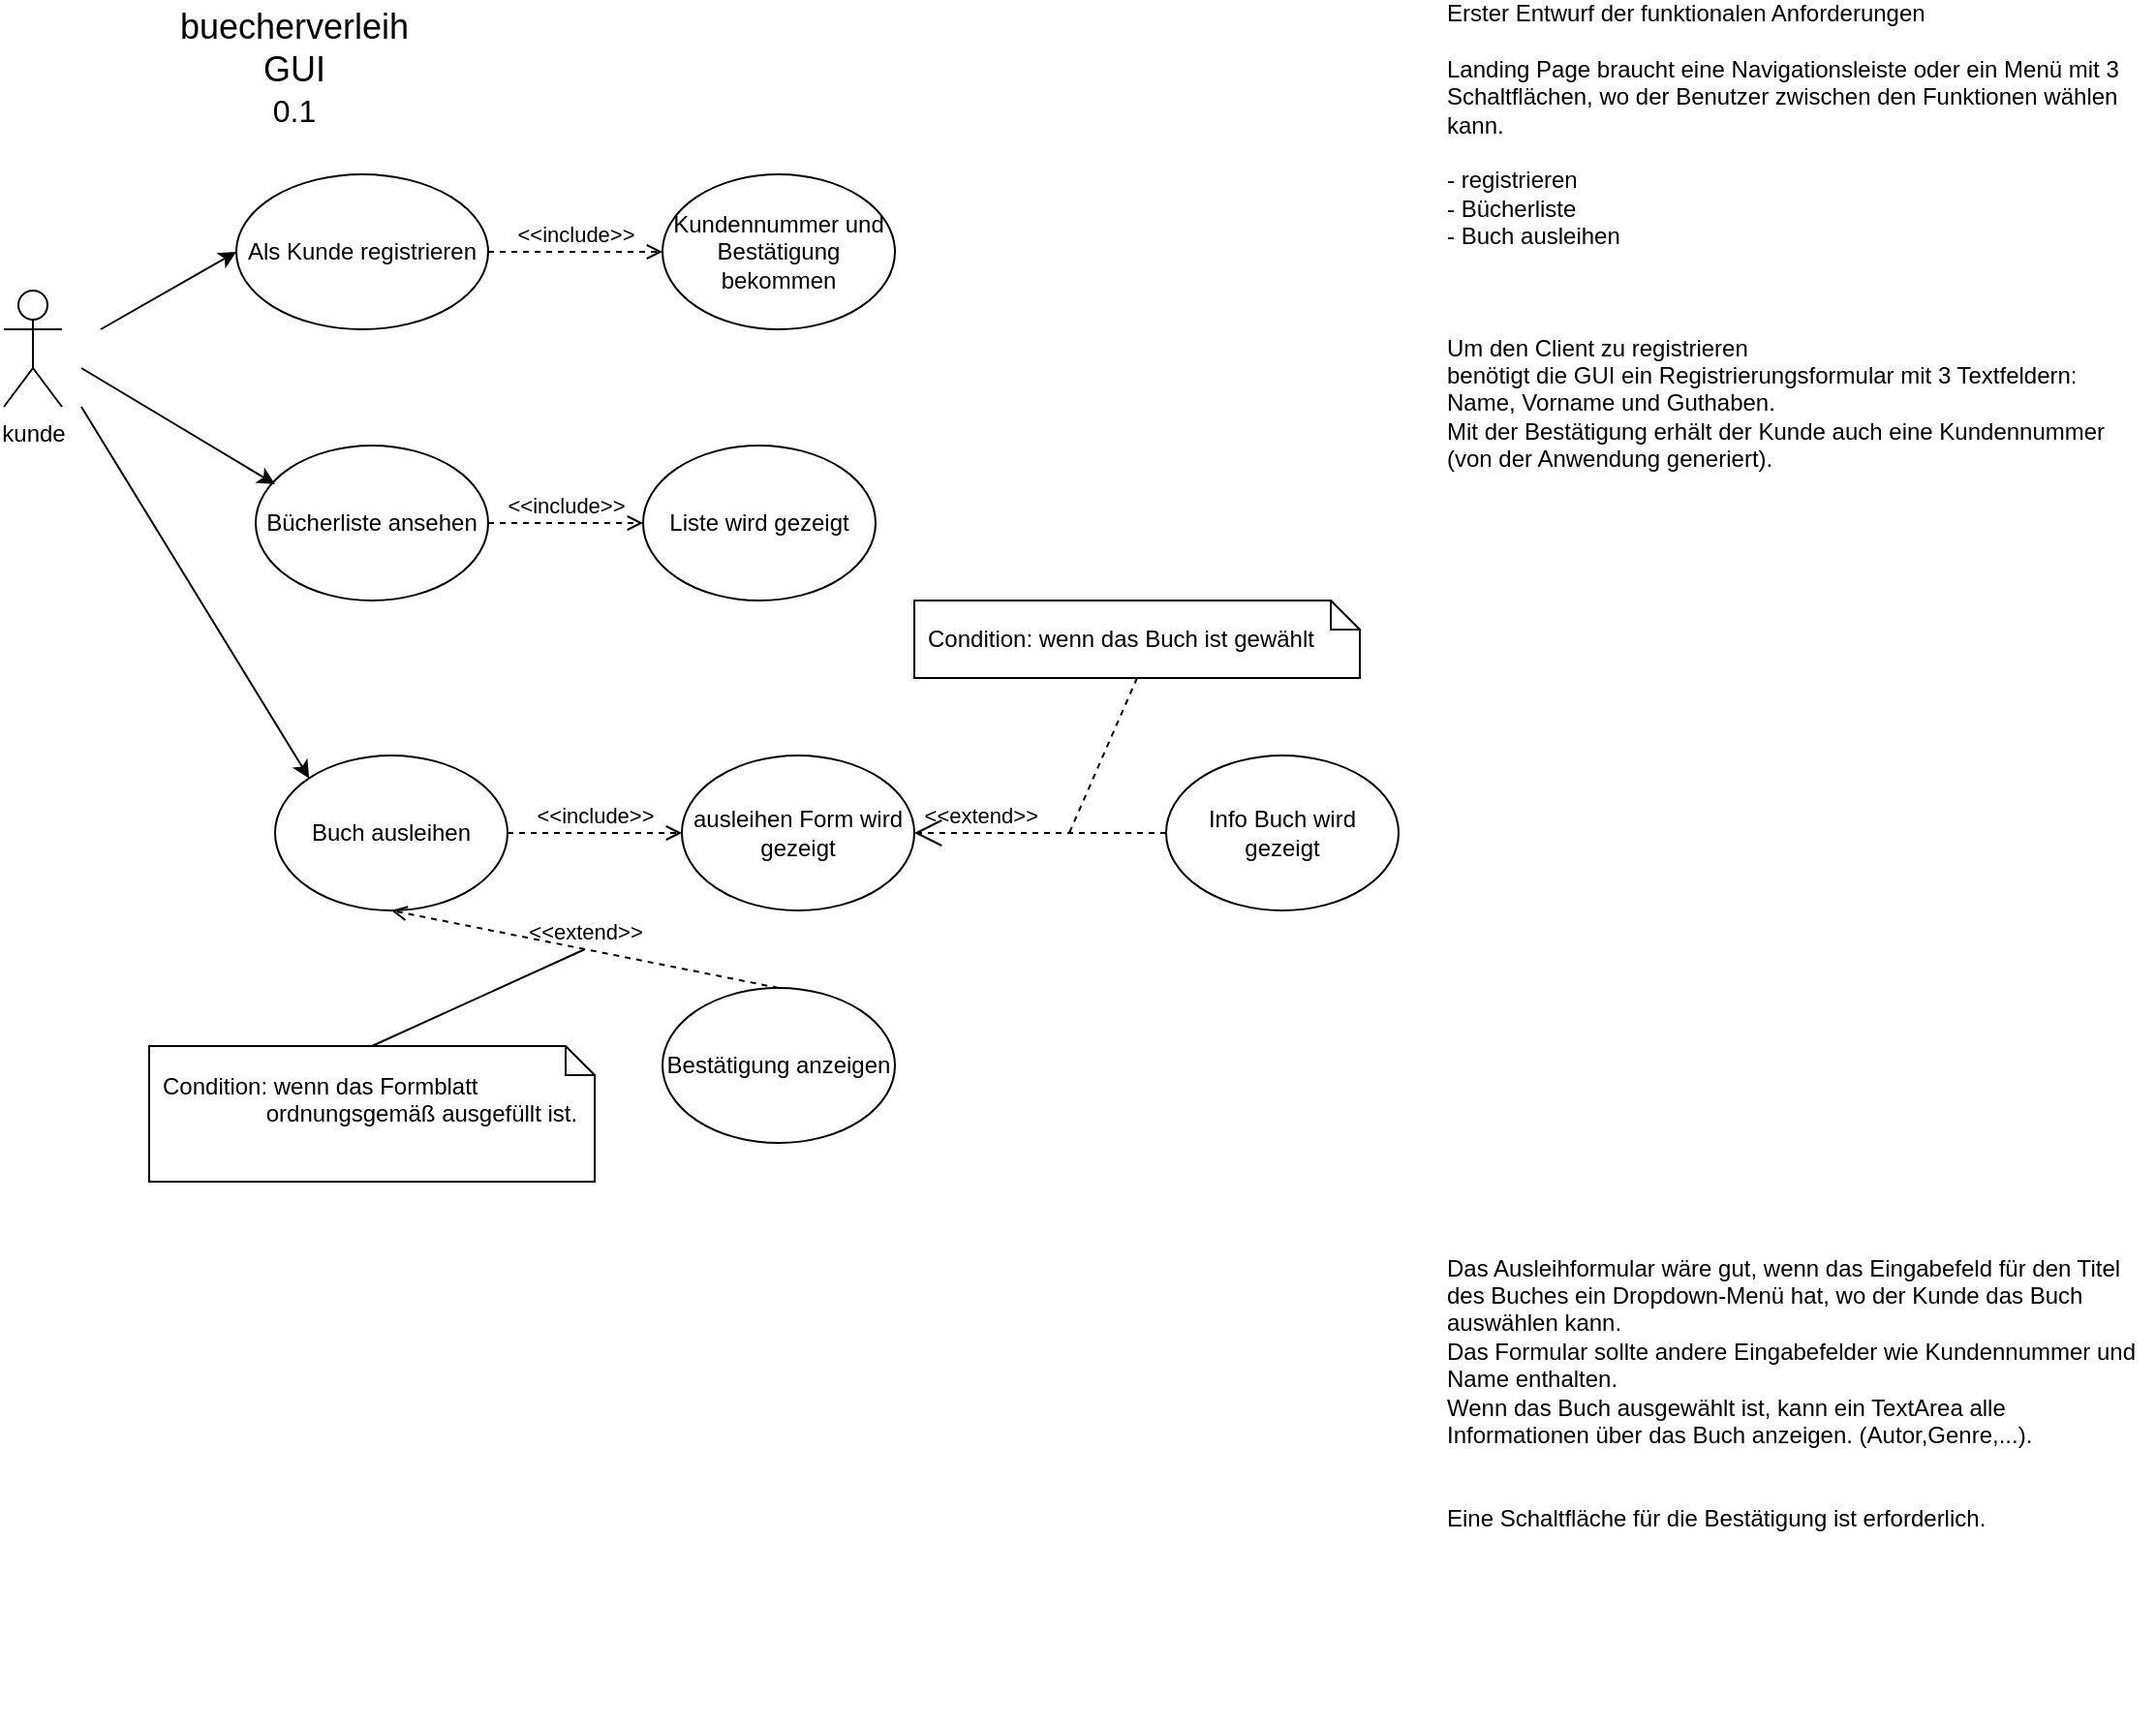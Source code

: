 <mxfile version="22.0.0" type="device">
  <diagram name="Seite-1" id="uxTLcfkTgohi3he8zT08">
    <mxGraphModel dx="712" dy="765" grid="1" gridSize="10" guides="1" tooltips="1" connect="1" arrows="1" fold="1" page="1" pageScale="1" pageWidth="827" pageHeight="1169" math="0" shadow="0">
      <root>
        <mxCell id="0" />
        <mxCell id="1" parent="0" />
        <mxCell id="-Hhe_IaTKdPIlDTNNeOO-1" value="&lt;div&gt;kunde&lt;/div&gt;&lt;div&gt;&lt;br&gt;&lt;/div&gt;" style="shape=umlActor;verticalLabelPosition=bottom;verticalAlign=top;html=1;" vertex="1" parent="1">
          <mxGeometry x="30" y="250" width="30" height="60" as="geometry" />
        </mxCell>
        <mxCell id="-Hhe_IaTKdPIlDTNNeOO-2" value="Als Kunde registrieren" style="ellipse;whiteSpace=wrap;html=1;" vertex="1" parent="1">
          <mxGeometry x="150" y="190" width="130" height="80" as="geometry" />
        </mxCell>
        <mxCell id="-Hhe_IaTKdPIlDTNNeOO-4" value="" style="endArrow=classic;html=1;rounded=0;entryX=0;entryY=0.5;entryDx=0;entryDy=0;" edge="1" parent="1" target="-Hhe_IaTKdPIlDTNNeOO-2">
          <mxGeometry width="50" height="50" relative="1" as="geometry">
            <mxPoint x="80" y="270" as="sourcePoint" />
            <mxPoint x="280" y="380" as="targetPoint" />
          </mxGeometry>
        </mxCell>
        <mxCell id="-Hhe_IaTKdPIlDTNNeOO-5" value="Kundennummer und Bestätigung bekommen" style="ellipse;whiteSpace=wrap;html=1;" vertex="1" parent="1">
          <mxGeometry x="370" y="190" width="120" height="80" as="geometry" />
        </mxCell>
        <mxCell id="-Hhe_IaTKdPIlDTNNeOO-6" value="&amp;lt;&amp;lt;include&amp;gt;&amp;gt;" style="html=1;verticalAlign=bottom;labelBackgroundColor=none;endArrow=open;endFill=0;dashed=1;rounded=0;exitX=1;exitY=0.5;exitDx=0;exitDy=0;entryX=0;entryY=0.5;entryDx=0;entryDy=0;" edge="1" parent="1" source="-Hhe_IaTKdPIlDTNNeOO-2" target="-Hhe_IaTKdPIlDTNNeOO-5">
          <mxGeometry width="160" relative="1" as="geometry">
            <mxPoint x="140" y="430" as="sourcePoint" />
            <mxPoint x="300" y="430" as="targetPoint" />
          </mxGeometry>
        </mxCell>
        <mxCell id="-Hhe_IaTKdPIlDTNNeOO-7" value="&lt;div&gt;&lt;font style=&quot;font-size: 18px;&quot;&gt;buecherverleih GUI &lt;br&gt;&lt;/font&gt;&lt;/div&gt;&lt;div&gt;&lt;font size=&quot;3&quot;&gt;0.1&lt;/font&gt;&lt;/div&gt;" style="text;html=1;strokeColor=none;fillColor=none;align=center;verticalAlign=middle;whiteSpace=wrap;rounded=0;" vertex="1" parent="1">
          <mxGeometry x="150" y="120" width="60" height="30" as="geometry" />
        </mxCell>
        <mxCell id="-Hhe_IaTKdPIlDTNNeOO-9" value="Bücherliste ansehen&lt;br&gt;" style="ellipse;whiteSpace=wrap;html=1;" vertex="1" parent="1">
          <mxGeometry x="160" y="330" width="120" height="80" as="geometry" />
        </mxCell>
        <mxCell id="-Hhe_IaTKdPIlDTNNeOO-10" value="" style="endArrow=classic;html=1;rounded=0;" edge="1" parent="1">
          <mxGeometry width="50" height="50" relative="1" as="geometry">
            <mxPoint x="70" y="290" as="sourcePoint" />
            <mxPoint x="170" y="350" as="targetPoint" />
          </mxGeometry>
        </mxCell>
        <mxCell id="-Hhe_IaTKdPIlDTNNeOO-11" value="Buch ausleihen" style="ellipse;whiteSpace=wrap;html=1;" vertex="1" parent="1">
          <mxGeometry x="170" y="490" width="120" height="80" as="geometry" />
        </mxCell>
        <mxCell id="-Hhe_IaTKdPIlDTNNeOO-12" value="" style="endArrow=classic;html=1;rounded=0;entryX=0;entryY=0;entryDx=0;entryDy=0;" edge="1" parent="1" target="-Hhe_IaTKdPIlDTNNeOO-11">
          <mxGeometry width="50" height="50" relative="1" as="geometry">
            <mxPoint x="70" y="310" as="sourcePoint" />
            <mxPoint x="250" y="400" as="targetPoint" />
          </mxGeometry>
        </mxCell>
        <mxCell id="-Hhe_IaTKdPIlDTNNeOO-14" value="Bestätigung anzeigen" style="ellipse;whiteSpace=wrap;html=1;" vertex="1" parent="1">
          <mxGeometry x="370" y="610" width="120" height="80" as="geometry" />
        </mxCell>
        <mxCell id="-Hhe_IaTKdPIlDTNNeOO-15" value="Liste wird gezeigt" style="ellipse;whiteSpace=wrap;html=1;" vertex="1" parent="1">
          <mxGeometry x="360" y="330" width="120" height="80" as="geometry" />
        </mxCell>
        <mxCell id="-Hhe_IaTKdPIlDTNNeOO-17" value="&amp;lt;&amp;lt;include&amp;gt;&amp;gt;" style="html=1;verticalAlign=bottom;labelBackgroundColor=none;endArrow=open;endFill=0;dashed=1;rounded=0;entryX=0;entryY=0.5;entryDx=0;entryDy=0;exitX=1;exitY=0.5;exitDx=0;exitDy=0;" edge="1" parent="1" source="-Hhe_IaTKdPIlDTNNeOO-9" target="-Hhe_IaTKdPIlDTNNeOO-15">
          <mxGeometry width="160" relative="1" as="geometry">
            <mxPoint x="140" y="430" as="sourcePoint" />
            <mxPoint x="300" y="430" as="targetPoint" />
          </mxGeometry>
        </mxCell>
        <mxCell id="-Hhe_IaTKdPIlDTNNeOO-20" value="&lt;div&gt;Erster Entwurf der funktionalen Anforderungen&lt;/div&gt;&lt;div&gt;&lt;br&gt;&lt;/div&gt;&lt;div&gt;Landing Page braucht eine Navigationsleiste oder ein Menü mit 3 Schaltflächen, wo der Benutzer zwischen den Funktionen wählen kann.&lt;br&gt;&lt;br&gt;&lt;/div&gt;&lt;div&gt;- registrieren &lt;br&gt;&lt;/div&gt;&lt;div&gt;- Bücherliste &lt;br&gt;&lt;/div&gt;&lt;div&gt;- Buch ausleihen &lt;br&gt;&lt;/div&gt;&lt;div&gt;&lt;br&gt;&lt;/div&gt;&lt;br&gt;&lt;div&gt;&lt;br&gt;&lt;/div&gt;&lt;div&gt;Um den Client zu registrieren&lt;/div&gt;benötigt die GUI ein Registrierungsformular mit 3 Textfeldern: Name, Vorname und Guthaben.&lt;br&gt;Mit der Bestätigung erhält der Kunde auch eine Kundennummer (von der Anwendung generiert).&lt;br&gt;&lt;br&gt;&lt;br&gt;&lt;div&gt;&lt;br&gt;&lt;/div&gt;&lt;div&gt;&lt;br&gt;&lt;/div&gt;&lt;div&gt;&lt;br&gt;&lt;/div&gt;&lt;div&gt;&lt;br&gt;&lt;/div&gt;&lt;div&gt;&lt;br&gt;&lt;/div&gt;&lt;div&gt;&lt;br&gt;&lt;/div&gt;&lt;div&gt;&lt;br&gt;&lt;/div&gt;&lt;div&gt;&lt;br&gt;&lt;/div&gt;&lt;div&gt;&lt;br&gt;&lt;/div&gt;&lt;div&gt;&lt;br&gt;&lt;/div&gt;&lt;div&gt;&lt;br&gt;&lt;/div&gt;&lt;div&gt;&lt;br&gt;&lt;/div&gt;&lt;div&gt;&lt;br&gt;&lt;/div&gt;&lt;div&gt;&lt;br&gt;&lt;/div&gt;&lt;div&gt;&lt;br&gt;&lt;/div&gt;&lt;div&gt;&lt;br&gt;&lt;/div&gt;&lt;div&gt;&lt;br&gt;&lt;/div&gt;&lt;div&gt;&lt;br&gt;&lt;/div&gt;&lt;div&gt;&lt;br&gt;&lt;/div&gt;&lt;div&gt;&lt;br&gt;&lt;/div&gt;&lt;div&gt;&lt;br&gt;&lt;/div&gt;&lt;div&gt;&lt;br&gt;&lt;/div&gt;&lt;div&gt;&lt;br&gt;&lt;/div&gt;&lt;div&gt;&lt;br&gt;&lt;/div&gt;&lt;div&gt;&lt;br&gt;&lt;/div&gt;&lt;div&gt;&lt;br&gt;&lt;/div&gt;Das Ausleihformular wäre gut, wenn das Eingabefeld für den Titel des Buches ein Dropdown-Menü hat, wo der Kunde das Buch auswählen kann.&lt;br&gt;Das Formular sollte andere Eingabefelder wie Kundennummer und Name enthalten.&lt;br&gt;&lt;div&gt;Wenn das Buch ausgewählt ist, kann ein TextArea alle Informationen über das Buch anzeigen. (Autor,Genre,...).&lt;/div&gt;&lt;br&gt;&lt;div&gt;&lt;br&gt;&lt;/div&gt;&lt;div&gt;Eine Schaltfläche für die Bestätigung ist erforderlich.&lt;br&gt;&lt;br&gt;&lt;br&gt;&lt;br&gt;&lt;/div&gt;" style="text;html=1;strokeColor=none;fillColor=none;spacing=5;spacingTop=-20;whiteSpace=wrap;overflow=hidden;rounded=0;" vertex="1" parent="1">
          <mxGeometry x="770" y="110" width="370" height="880" as="geometry" />
        </mxCell>
        <mxCell id="-Hhe_IaTKdPIlDTNNeOO-21" value="ausleihen Form wird gezeigt" style="ellipse;whiteSpace=wrap;html=1;" vertex="1" parent="1">
          <mxGeometry x="380" y="490" width="120" height="80" as="geometry" />
        </mxCell>
        <mxCell id="-Hhe_IaTKdPIlDTNNeOO-22" value="&amp;lt;&amp;lt;include&amp;gt;&amp;gt;" style="html=1;verticalAlign=bottom;labelBackgroundColor=none;endArrow=open;endFill=0;dashed=1;rounded=0;exitX=1;exitY=0.5;exitDx=0;exitDy=0;entryX=0;entryY=0.5;entryDx=0;entryDy=0;" edge="1" parent="1" source="-Hhe_IaTKdPIlDTNNeOO-11" target="-Hhe_IaTKdPIlDTNNeOO-21">
          <mxGeometry width="160" relative="1" as="geometry">
            <mxPoint x="330" y="350" as="sourcePoint" />
            <mxPoint x="490" y="350" as="targetPoint" />
          </mxGeometry>
        </mxCell>
        <mxCell id="-Hhe_IaTKdPIlDTNNeOO-24" value="&amp;lt;&amp;lt;extend&amp;gt;&amp;gt;" style="html=1;verticalAlign=bottom;labelBackgroundColor=none;endArrow=open;endFill=0;dashed=1;rounded=0;exitX=0.5;exitY=0;exitDx=0;exitDy=0;entryX=0.5;entryY=1;entryDx=0;entryDy=0;" edge="1" parent="1" source="-Hhe_IaTKdPIlDTNNeOO-14" target="-Hhe_IaTKdPIlDTNNeOO-11">
          <mxGeometry width="160" relative="1" as="geometry">
            <mxPoint x="330" y="350" as="sourcePoint" />
            <mxPoint x="490" y="350" as="targetPoint" />
          </mxGeometry>
        </mxCell>
        <mxCell id="-Hhe_IaTKdPIlDTNNeOO-25" value="Condition: wenn das Formblatt                 ordnungsgemäß ausgefüllt ist.&#xa;" style="shape=note;size=15;spacingLeft=5;align=left;whiteSpace=wrap;" vertex="1" parent="1">
          <mxGeometry x="105" y="640" width="230" height="70" as="geometry" />
        </mxCell>
        <mxCell id="-Hhe_IaTKdPIlDTNNeOO-28" value="" style="endArrow=none;html=1;rounded=0;exitX=0.5;exitY=0;exitDx=0;exitDy=0;exitPerimeter=0;" edge="1" parent="1" source="-Hhe_IaTKdPIlDTNNeOO-25">
          <mxGeometry width="50" height="50" relative="1" as="geometry">
            <mxPoint x="380" y="380" as="sourcePoint" />
            <mxPoint x="330" y="590" as="targetPoint" />
          </mxGeometry>
        </mxCell>
        <mxCell id="-Hhe_IaTKdPIlDTNNeOO-29" value="Info Buch wird gezeigt" style="ellipse;whiteSpace=wrap;html=1;" vertex="1" parent="1">
          <mxGeometry x="630" y="490" width="120" height="80" as="geometry" />
        </mxCell>
        <mxCell id="-Hhe_IaTKdPIlDTNNeOO-30" value="Condition: wenn das Buch ist gewählt" style="shape=note;size=15;spacingLeft=5;align=left;whiteSpace=wrap;" vertex="1" parent="1">
          <mxGeometry x="500" y="410" width="230" height="40" as="geometry" />
        </mxCell>
        <mxCell id="-Hhe_IaTKdPIlDTNNeOO-31" value="&amp;lt;&amp;lt;extend&amp;gt;&amp;gt;" style="align=right;html=1;verticalAlign=bottom;rounded=0;labelBackgroundColor=none;endArrow=open;endSize=12;dashed=1;exitX=0;exitY=0.5;exitDx=0;exitDy=0;entryX=1;entryY=0.5;entryDx=0;entryDy=0;" edge="1" parent="1" source="-Hhe_IaTKdPIlDTNNeOO-29" target="-Hhe_IaTKdPIlDTNNeOO-21">
          <mxGeometry relative="1" as="geometry">
            <mxPoint x="480" y="490" as="targetPoint" />
            <mxPoint x="640" y="490" as="sourcePoint" />
          </mxGeometry>
        </mxCell>
        <mxCell id="-Hhe_IaTKdPIlDTNNeOO-32" value="" style="edgeStyle=none;html=1;endArrow=none;rounded=0;labelBackgroundColor=none;dashed=1;exitX=0.5;exitY=1;" edge="1" source="-Hhe_IaTKdPIlDTNNeOO-30" parent="1">
          <mxGeometry relative="1" as="geometry">
            <mxPoint x="580" y="530" as="targetPoint" />
          </mxGeometry>
        </mxCell>
      </root>
    </mxGraphModel>
  </diagram>
</mxfile>
